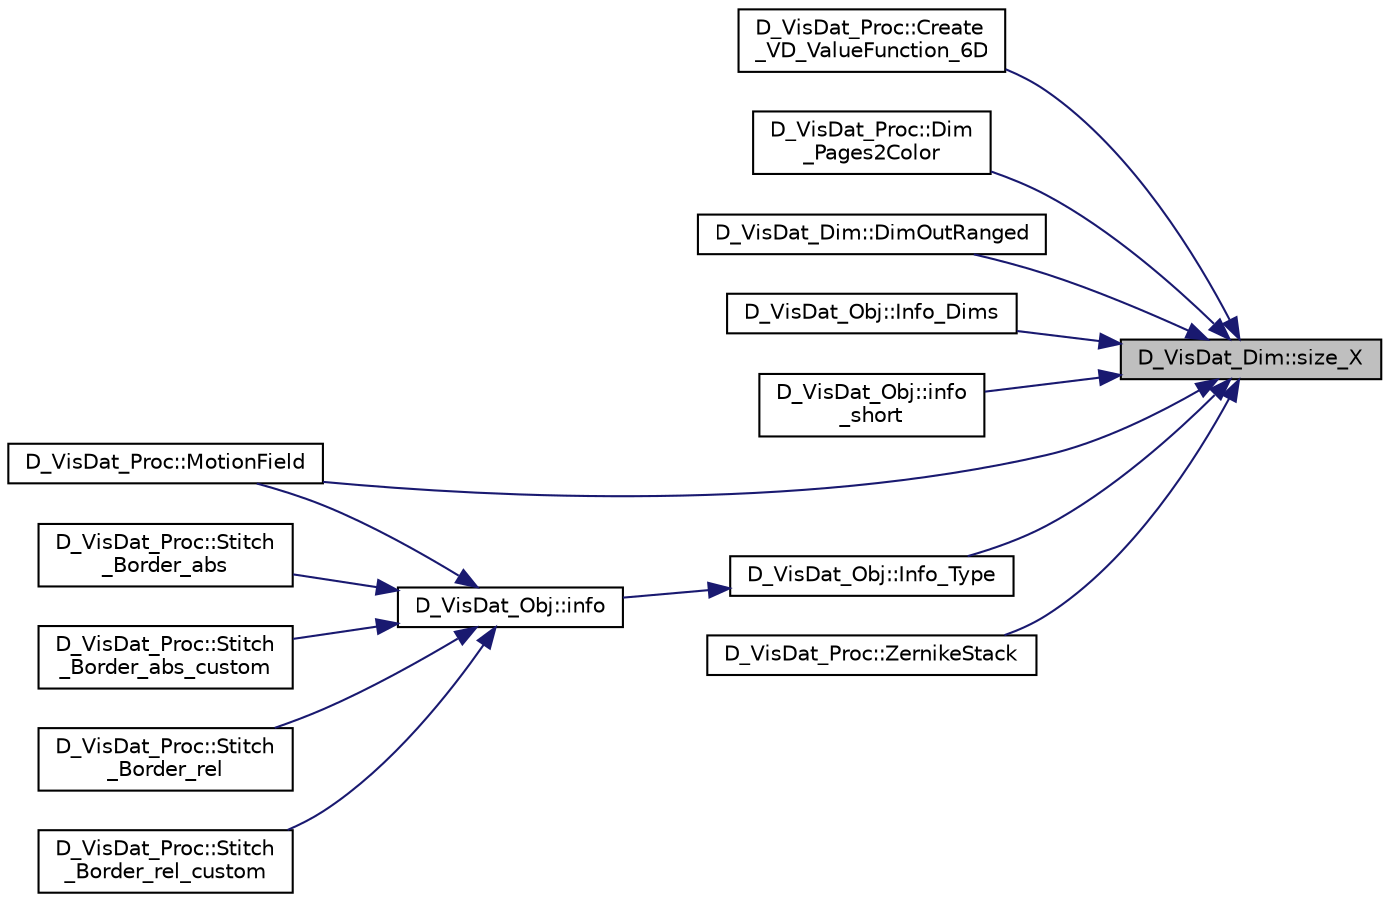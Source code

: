digraph "D_VisDat_Dim::size_X"
{
 // LATEX_PDF_SIZE
  edge [fontname="Helvetica",fontsize="10",labelfontname="Helvetica",labelfontsize="10"];
  node [fontname="Helvetica",fontsize="10",shape=record];
  rankdir="RL";
  Node1 [label="D_VisDat_Dim::size_X",height=0.2,width=0.4,color="black", fillcolor="grey75", style="filled", fontcolor="black",tooltip=" "];
  Node1 -> Node2 [dir="back",color="midnightblue",fontsize="10",style="solid",fontname="Helvetica"];
  Node2 [label="D_VisDat_Proc::Create\l_VD_ValueFunction_6D",height=0.2,width=0.4,color="black", fillcolor="white", style="filled",URL="$class_d___vis_dat___proc.html#aab4d1e92084c61df30fa3fa166f5e9e7",tooltip=" "];
  Node1 -> Node3 [dir="back",color="midnightblue",fontsize="10",style="solid",fontname="Helvetica"];
  Node3 [label="D_VisDat_Proc::Dim\l_Pages2Color",height=0.2,width=0.4,color="black", fillcolor="white", style="filled",URL="$class_d___vis_dat___proc.html#a11235ca305efacd10f9f43a579e698ad",tooltip=" "];
  Node1 -> Node4 [dir="back",color="midnightblue",fontsize="10",style="solid",fontname="Helvetica"];
  Node4 [label="D_VisDat_Dim::DimOutRanged",height=0.2,width=0.4,color="black", fillcolor="white", style="filled",URL="$class_d___vis_dat___dim.html#a3df3b7ac971e2ecfa81660320c6b245d",tooltip=" "];
  Node1 -> Node5 [dir="back",color="midnightblue",fontsize="10",style="solid",fontname="Helvetica"];
  Node5 [label="D_VisDat_Obj::Info_Dims",height=0.2,width=0.4,color="black", fillcolor="white", style="filled",URL="$class_d___vis_dat___obj.html#a76fea770c39013d5a48328cfbdbe9363",tooltip=" "];
  Node1 -> Node6 [dir="back",color="midnightblue",fontsize="10",style="solid",fontname="Helvetica"];
  Node6 [label="D_VisDat_Obj::info\l_short",height=0.2,width=0.4,color="black", fillcolor="white", style="filled",URL="$class_d___vis_dat___obj.html#a4650228abe90579d750ee3056c79a281",tooltip=" "];
  Node1 -> Node7 [dir="back",color="midnightblue",fontsize="10",style="solid",fontname="Helvetica"];
  Node7 [label="D_VisDat_Obj::Info_Type",height=0.2,width=0.4,color="black", fillcolor="white", style="filled",URL="$class_d___vis_dat___obj.html#a470c4a8ea26b436c680a6d6f7762f6cc",tooltip=" "];
  Node7 -> Node8 [dir="back",color="midnightblue",fontsize="10",style="solid",fontname="Helvetica"];
  Node8 [label="D_VisDat_Obj::info",height=0.2,width=0.4,color="black", fillcolor="white", style="filled",URL="$class_d___vis_dat___obj.html#a01a4349772351925aee3695ef511883b",tooltip=" "];
  Node8 -> Node9 [dir="back",color="midnightblue",fontsize="10",style="solid",fontname="Helvetica"];
  Node9 [label="D_VisDat_Proc::MotionField",height=0.2,width=0.4,color="black", fillcolor="white", style="filled",URL="$class_d___vis_dat___proc.html#ac04338e235835340bbf40a8dbf961f03",tooltip=" "];
  Node8 -> Node10 [dir="back",color="midnightblue",fontsize="10",style="solid",fontname="Helvetica"];
  Node10 [label="D_VisDat_Proc::Stitch\l_Border_abs",height=0.2,width=0.4,color="black", fillcolor="white", style="filled",URL="$class_d___vis_dat___proc.html#a9a4b7f04d049dc9148fbb0db73c443f4",tooltip=" "];
  Node8 -> Node11 [dir="back",color="midnightblue",fontsize="10",style="solid",fontname="Helvetica"];
  Node11 [label="D_VisDat_Proc::Stitch\l_Border_abs_custom",height=0.2,width=0.4,color="black", fillcolor="white", style="filled",URL="$class_d___vis_dat___proc.html#aeaa77fb73c685004e8a7114c5458fda6",tooltip=" "];
  Node8 -> Node12 [dir="back",color="midnightblue",fontsize="10",style="solid",fontname="Helvetica"];
  Node12 [label="D_VisDat_Proc::Stitch\l_Border_rel",height=0.2,width=0.4,color="black", fillcolor="white", style="filled",URL="$class_d___vis_dat___proc.html#a6aa06e70a13a5514050b6a4d47514c03",tooltip=" "];
  Node8 -> Node13 [dir="back",color="midnightblue",fontsize="10",style="solid",fontname="Helvetica"];
  Node13 [label="D_VisDat_Proc::Stitch\l_Border_rel_custom",height=0.2,width=0.4,color="black", fillcolor="white", style="filled",URL="$class_d___vis_dat___proc.html#a1bd673dadbbca90ace5df193b495d0f3",tooltip=" "];
  Node1 -> Node9 [dir="back",color="midnightblue",fontsize="10",style="solid",fontname="Helvetica"];
  Node1 -> Node14 [dir="back",color="midnightblue",fontsize="10",style="solid",fontname="Helvetica"];
  Node14 [label="D_VisDat_Proc::ZernikeStack",height=0.2,width=0.4,color="black", fillcolor="white", style="filled",URL="$class_d___vis_dat___proc.html#a808ae484d9b87b4dc9a624e893a28c26",tooltip=" "];
}
